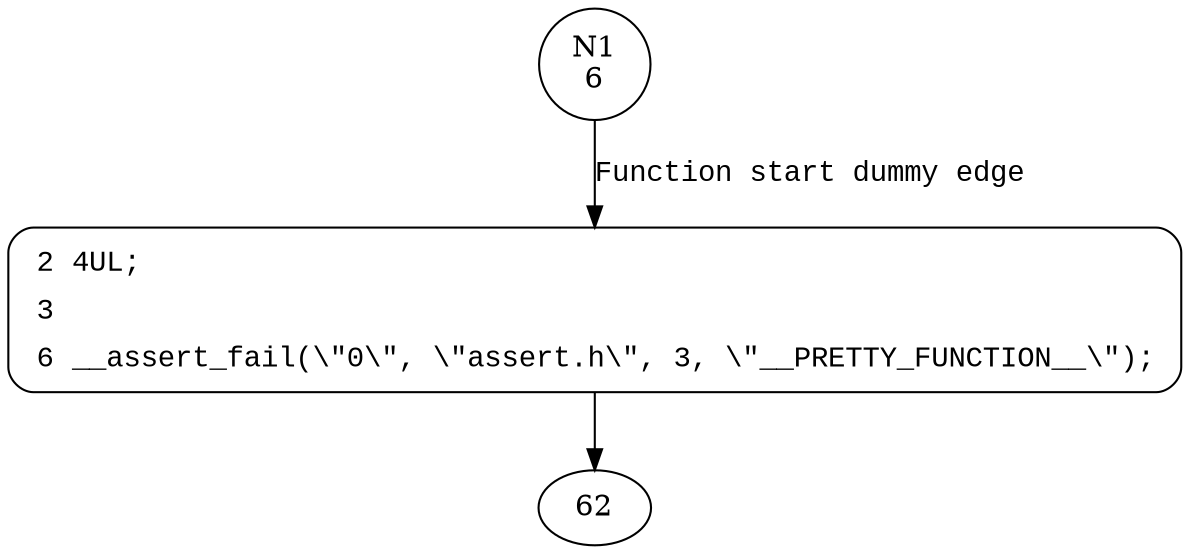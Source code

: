 digraph reach_error {
1 [shape="circle" label="N1\n6"]
2 [shape="circle" label="N2\n5"]
2 [style="filled,bold" penwidth="1" fillcolor="white" fontname="Courier New" shape="Mrecord" label=<<table border="0" cellborder="0" cellpadding="3" bgcolor="white"><tr><td align="right">2</td><td align="left">4UL;</td></tr><tr><td align="right">3</td><td align="left"></td></tr><tr><td align="right">6</td><td align="left">__assert_fail(\&quot;0\&quot;, \&quot;assert.h\&quot;, 3, \&quot;__PRETTY_FUNCTION__\&quot;);</td></tr></table>>]
2 -> 62[label=""]
1 -> 2 [label="Function start dummy edge" fontname="Courier New"]
}